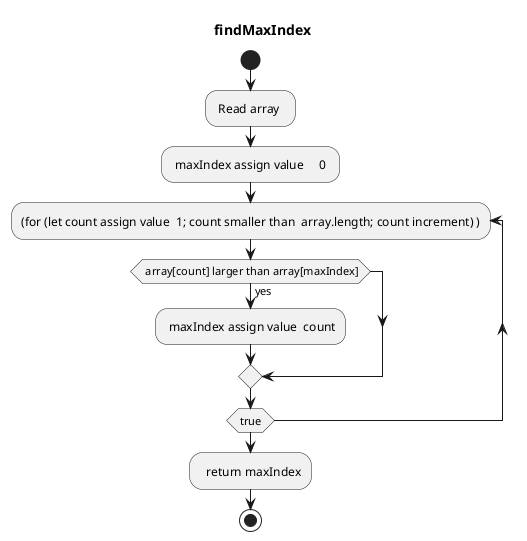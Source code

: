
@startuml findMaxIndex
title findMaxIndex
start
: Read array  ;
: maxIndex assign value     0 ;  
repeat:(for (let count assign value  1; count smaller than  array.length; count increment) )    
      if( array[count] larger than array[maxIndex]) then (yes)
        : maxIndex assign value  count; 
      endif 
repeat while(true)
:  return maxIndex; 
stop
@enduml